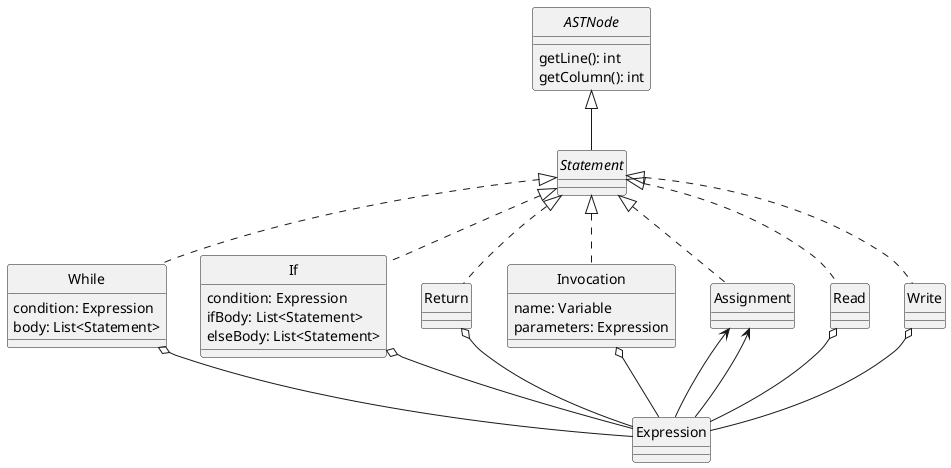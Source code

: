 @startuml ASTBase
skinparam style strictuml
skinparam monochrome true

interface ASTNode {
    getLine(): int
    getColumn(): int
}
interface Statement
class While {
    condition: Expression
    body: List<Statement>
}
class If {
    condition: Expression
    ifBody: List<Statement>
    elseBody: List<Statement>
}
class Return
class Invocation {
    name: Variable
    parameters: Expression
}
class Assignment
class Read
class Write

ASTNode <|-- Statement

Statement <|.. Invocation
Statement <|.. While
Statement <|.. If
Statement <|.. Return
Statement <|.. Assignment
Statement <|.. Read
Statement <|.. Write


Assignment <-- Expression
Assignment <-- Expression
Read o-- Expression
Write o-- Expression
Return o-- Expression
If o-- Expression
While o-- Expression
Invocation o-- Expression

@enduml
